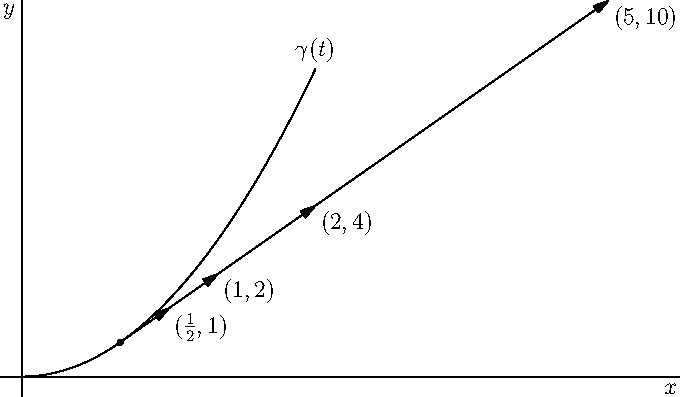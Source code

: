size(12cm,7cm,IgnoreAspect);
import graph;

xaxis("$x$");
yaxis("$y$");

real x(real t) {return t;}
real y(real t) {return t^2/2;}

draw(graph(x,y,0,3));

draw((1,1/2)--(3,5/2),Arrow());
draw((1,1/2)--(2,3/2),Arrow());
draw((1,1/2)--(1.5,2/2),Arrow());
draw((1,1/2)--(6,11/2),Arrow());

dot((1,1/2));

label("$(\frac{1}{2},1)$",(1.5,2/2), SE);
label("$(1,2)$",(2,3/2), SE);
label("$(2,4)$",(3,5/2), SE);
label("$(5,10)$",(6,11/2), SE);
label("$\gamma(t)$",(3,9/2), N);

